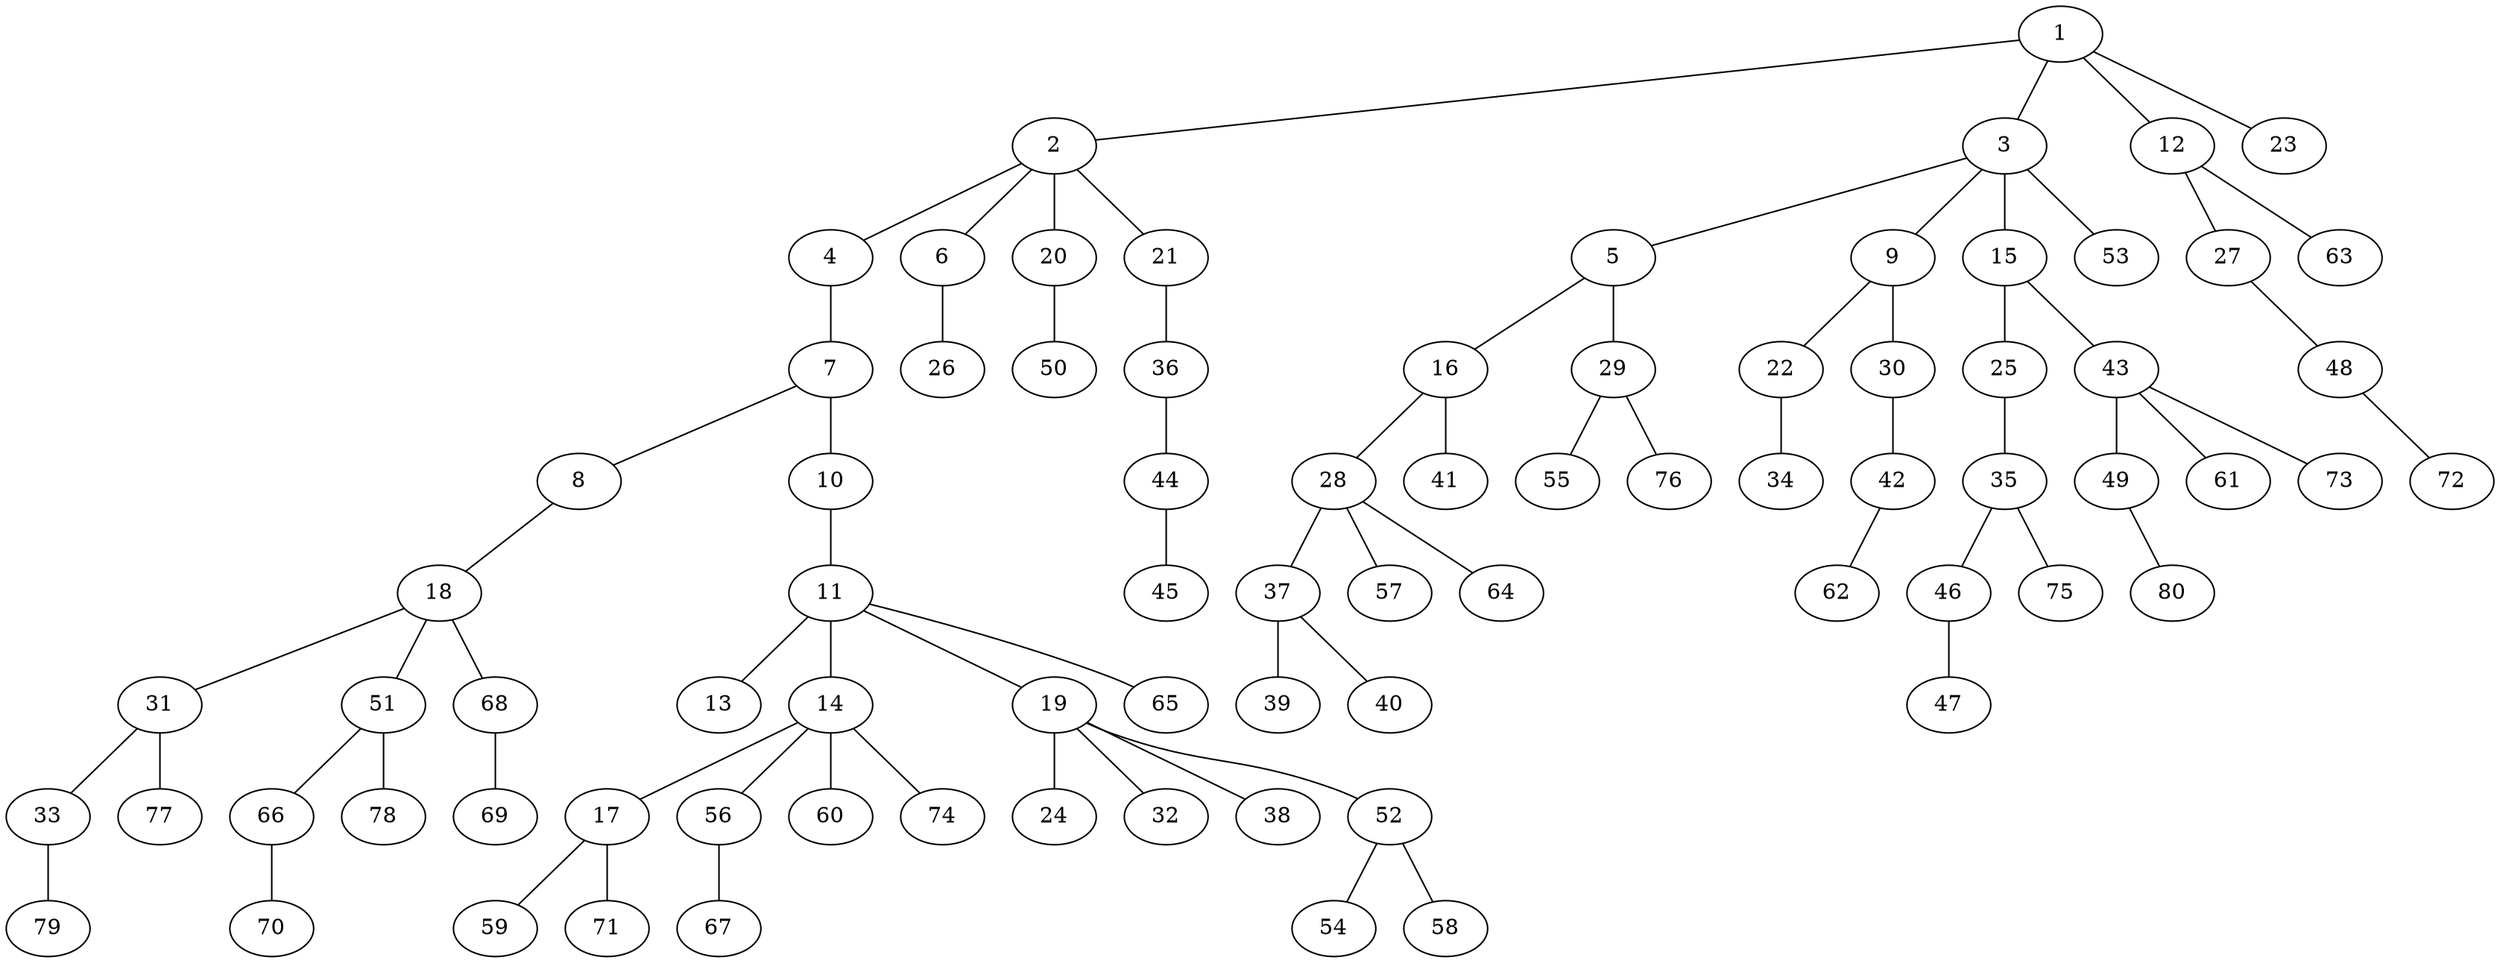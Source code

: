 graph graphname {1--2
1--3
1--12
1--23
2--4
2--6
2--20
2--21
3--5
3--9
3--15
3--53
4--7
5--16
5--29
6--26
7--8
7--10
8--18
9--22
9--30
10--11
11--13
11--14
11--19
11--65
12--27
12--63
14--17
14--56
14--60
14--74
15--25
15--43
16--28
16--41
17--59
17--71
18--31
18--51
18--68
19--24
19--32
19--38
19--52
20--50
21--36
22--34
25--35
27--48
28--37
28--57
28--64
29--55
29--76
30--42
31--33
31--77
33--79
35--46
35--75
36--44
37--39
37--40
42--62
43--49
43--61
43--73
44--45
46--47
48--72
49--80
51--66
51--78
52--54
52--58
56--67
66--70
68--69
}